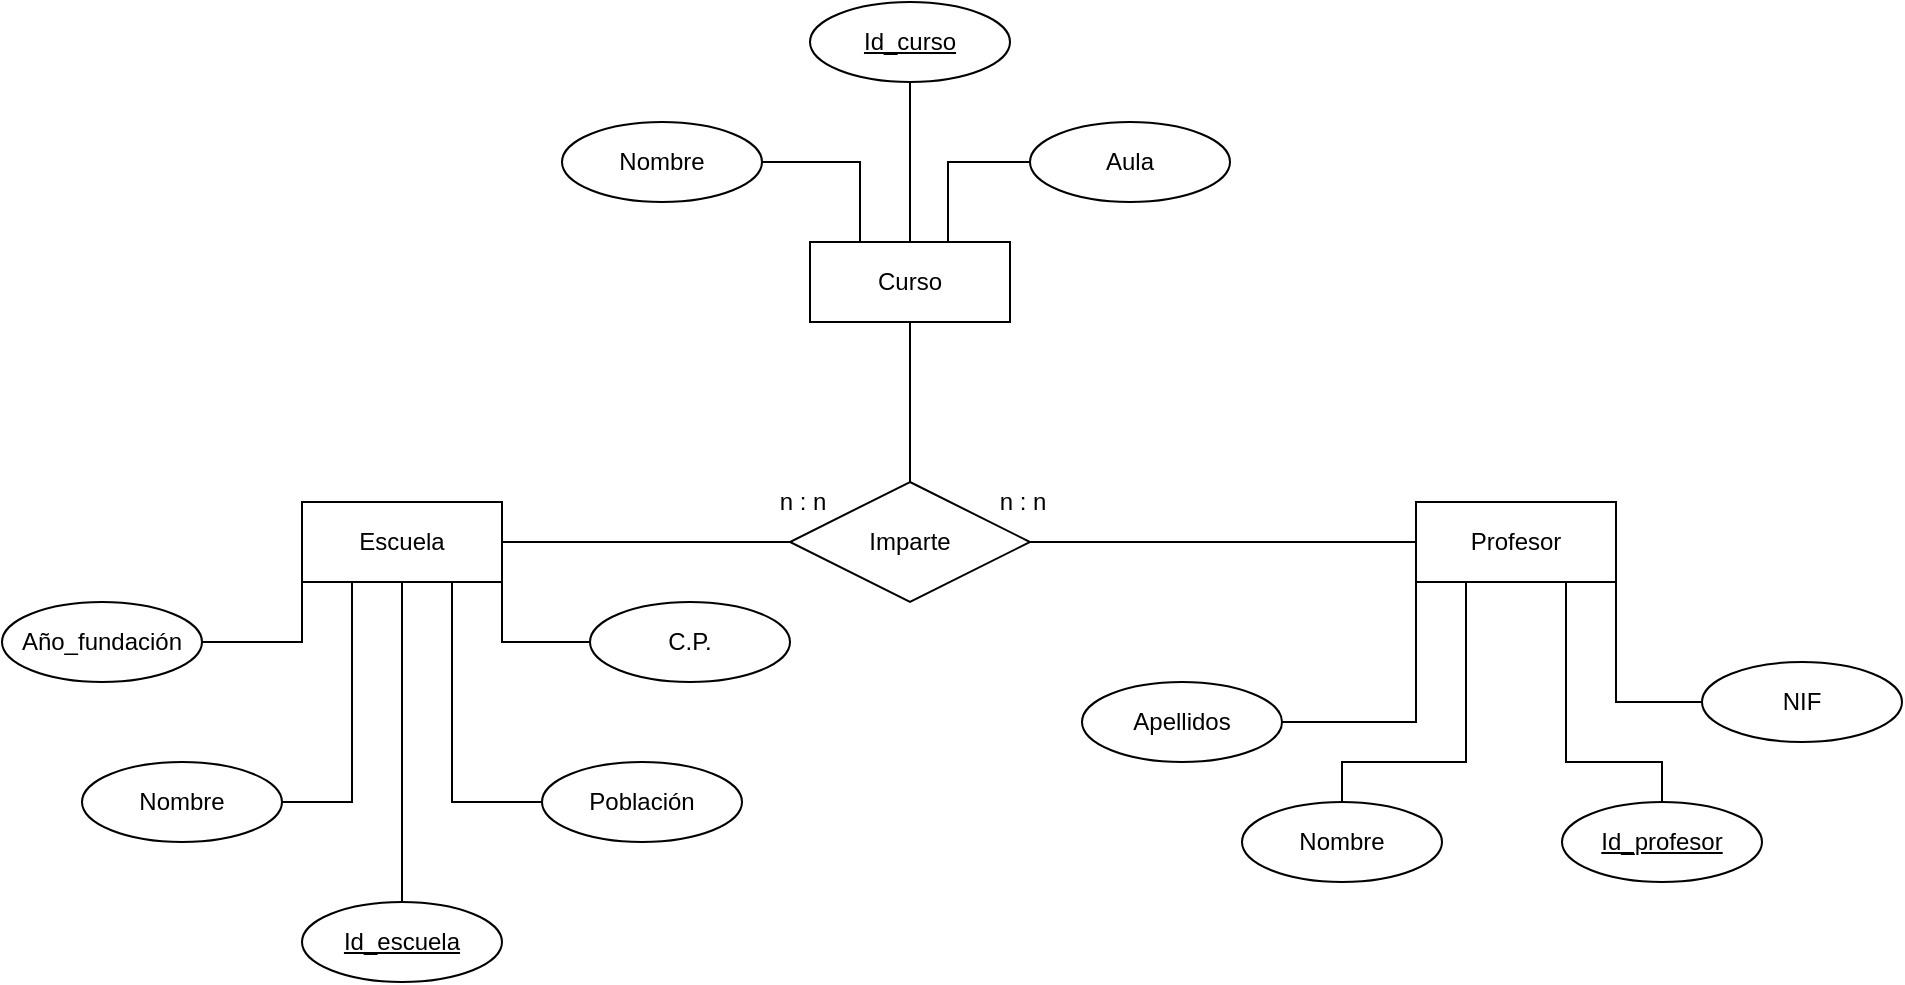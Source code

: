 <mxfile version="13.7.9" type="device"><diagram id="xyxoduo5GCfaYOKQT1UZ" name="Página-1"><mxGraphModel dx="1086" dy="806" grid="1" gridSize="10" guides="1" tooltips="1" connect="1" arrows="1" fold="1" page="1" pageScale="1" pageWidth="827" pageHeight="1169" math="0" shadow="0"><root><mxCell id="0"/><mxCell id="1" parent="0"/><mxCell id="jiKEyw5DZdCb9ZQOd3ZX-1" value="Escuela" style="whiteSpace=wrap;html=1;align=center;" parent="1" vertex="1"><mxGeometry x="170" y="280" width="100" height="40" as="geometry"/></mxCell><mxCell id="HJzyJgspTyU4Z0wZsWg2-5" style="edgeStyle=orthogonalEdgeStyle;rounded=0;orthogonalLoop=1;jettySize=auto;html=1;entryX=1;entryY=0.5;entryDx=0;entryDy=0;endArrow=none;endFill=0;" edge="1" parent="1" source="jiKEyw5DZdCb9ZQOd3ZX-2" target="jiKEyw5DZdCb9ZQOd3ZX-36"><mxGeometry relative="1" as="geometry"/></mxCell><mxCell id="jiKEyw5DZdCb9ZQOd3ZX-2" value="Profesor" style="whiteSpace=wrap;html=1;align=center;" parent="1" vertex="1"><mxGeometry x="727" y="280" width="100" height="40" as="geometry"/></mxCell><mxCell id="jiKEyw5DZdCb9ZQOd3ZX-3" value="Curso" style="whiteSpace=wrap;html=1;align=center;" parent="1" vertex="1"><mxGeometry x="424" y="150" width="100" height="40" as="geometry"/></mxCell><mxCell id="jiKEyw5DZdCb9ZQOd3ZX-9" style="edgeStyle=orthogonalEdgeStyle;rounded=0;orthogonalLoop=1;jettySize=auto;html=1;exitX=0.5;exitY=0;exitDx=0;exitDy=0;entryX=0.5;entryY=1;entryDx=0;entryDy=0;endArrow=none;endFill=0;" parent="1" source="jiKEyw5DZdCb9ZQOd3ZX-4" target="jiKEyw5DZdCb9ZQOd3ZX-1" edge="1"><mxGeometry relative="1" as="geometry"/></mxCell><mxCell id="jiKEyw5DZdCb9ZQOd3ZX-4" value="Id_escuela" style="ellipse;whiteSpace=wrap;html=1;align=center;fontStyle=4;" parent="1" vertex="1"><mxGeometry x="170" y="480" width="100" height="40" as="geometry"/></mxCell><mxCell id="HJzyJgspTyU4Z0wZsWg2-4" style="edgeStyle=orthogonalEdgeStyle;rounded=0;orthogonalLoop=1;jettySize=auto;html=1;entryX=0.25;entryY=1;entryDx=0;entryDy=0;endArrow=none;endFill=0;" edge="1" parent="1" source="jiKEyw5DZdCb9ZQOd3ZX-5" target="jiKEyw5DZdCb9ZQOd3ZX-1"><mxGeometry relative="1" as="geometry"/></mxCell><mxCell id="jiKEyw5DZdCb9ZQOd3ZX-5" value="Nombre" style="ellipse;whiteSpace=wrap;html=1;align=center;" parent="1" vertex="1"><mxGeometry x="60" y="410" width="100" height="40" as="geometry"/></mxCell><mxCell id="HJzyJgspTyU4Z0wZsWg2-2" style="edgeStyle=orthogonalEdgeStyle;rounded=0;orthogonalLoop=1;jettySize=auto;html=1;entryX=0.75;entryY=1;entryDx=0;entryDy=0;endArrow=none;endFill=0;" edge="1" parent="1" source="jiKEyw5DZdCb9ZQOd3ZX-6" target="jiKEyw5DZdCb9ZQOd3ZX-1"><mxGeometry relative="1" as="geometry"/></mxCell><mxCell id="jiKEyw5DZdCb9ZQOd3ZX-6" value="Población" style="ellipse;whiteSpace=wrap;html=1;align=center;" parent="1" vertex="1"><mxGeometry x="290" y="410" width="100" height="40" as="geometry"/></mxCell><mxCell id="jiKEyw5DZdCb9ZQOd3ZX-12" style="edgeStyle=orthogonalEdgeStyle;rounded=0;orthogonalLoop=1;jettySize=auto;html=1;entryX=1;entryY=1;entryDx=0;entryDy=0;endArrow=none;endFill=0;" parent="1" source="jiKEyw5DZdCb9ZQOd3ZX-7" target="jiKEyw5DZdCb9ZQOd3ZX-1" edge="1"><mxGeometry relative="1" as="geometry"/></mxCell><mxCell id="jiKEyw5DZdCb9ZQOd3ZX-7" value="C.P." style="ellipse;whiteSpace=wrap;html=1;align=center;" parent="1" vertex="1"><mxGeometry x="314" y="330" width="100" height="40" as="geometry"/></mxCell><mxCell id="HJzyJgspTyU4Z0wZsWg2-3" style="edgeStyle=orthogonalEdgeStyle;rounded=0;orthogonalLoop=1;jettySize=auto;html=1;entryX=0;entryY=1;entryDx=0;entryDy=0;endArrow=none;endFill=0;" edge="1" parent="1" source="jiKEyw5DZdCb9ZQOd3ZX-8" target="jiKEyw5DZdCb9ZQOd3ZX-1"><mxGeometry relative="1" as="geometry"/></mxCell><mxCell id="jiKEyw5DZdCb9ZQOd3ZX-8" value="Año_fundación" style="ellipse;whiteSpace=wrap;html=1;align=center;" parent="1" vertex="1"><mxGeometry x="20" y="330" width="100" height="40" as="geometry"/></mxCell><mxCell id="jiKEyw5DZdCb9ZQOd3ZX-18" style="edgeStyle=orthogonalEdgeStyle;rounded=0;orthogonalLoop=1;jettySize=auto;html=1;entryX=0.5;entryY=0;entryDx=0;entryDy=0;endArrow=none;endFill=0;" parent="1" source="jiKEyw5DZdCb9ZQOd3ZX-14" target="jiKEyw5DZdCb9ZQOd3ZX-3" edge="1"><mxGeometry relative="1" as="geometry"/></mxCell><mxCell id="jiKEyw5DZdCb9ZQOd3ZX-14" value="Id_curso" style="ellipse;whiteSpace=wrap;html=1;align=center;fontStyle=4;" parent="1" vertex="1"><mxGeometry x="424" y="30" width="100" height="40" as="geometry"/></mxCell><mxCell id="jiKEyw5DZdCb9ZQOd3ZX-17" style="edgeStyle=orthogonalEdgeStyle;rounded=0;orthogonalLoop=1;jettySize=auto;html=1;entryX=0.25;entryY=0;entryDx=0;entryDy=0;endArrow=none;endFill=0;" parent="1" source="jiKEyw5DZdCb9ZQOd3ZX-15" target="jiKEyw5DZdCb9ZQOd3ZX-3" edge="1"><mxGeometry relative="1" as="geometry"/></mxCell><mxCell id="jiKEyw5DZdCb9ZQOd3ZX-15" value="Nombre" style="ellipse;whiteSpace=wrap;html=1;align=center;" parent="1" vertex="1"><mxGeometry x="300" y="90" width="100" height="40" as="geometry"/></mxCell><mxCell id="jiKEyw5DZdCb9ZQOd3ZX-19" style="edgeStyle=orthogonalEdgeStyle;rounded=0;orthogonalLoop=1;jettySize=auto;html=1;entryX=0.69;entryY=0;entryDx=0;entryDy=0;entryPerimeter=0;endArrow=none;endFill=0;" parent="1" source="jiKEyw5DZdCb9ZQOd3ZX-16" target="jiKEyw5DZdCb9ZQOd3ZX-3" edge="1"><mxGeometry relative="1" as="geometry"/></mxCell><mxCell id="jiKEyw5DZdCb9ZQOd3ZX-16" value="Aula" style="ellipse;whiteSpace=wrap;html=1;align=center;" parent="1" vertex="1"><mxGeometry x="534" y="90" width="100" height="40" as="geometry"/></mxCell><mxCell id="HJzyJgspTyU4Z0wZsWg2-9" style="edgeStyle=orthogonalEdgeStyle;rounded=0;orthogonalLoop=1;jettySize=auto;html=1;entryX=0.75;entryY=1;entryDx=0;entryDy=0;endArrow=none;endFill=0;" edge="1" parent="1" source="jiKEyw5DZdCb9ZQOd3ZX-20" target="jiKEyw5DZdCb9ZQOd3ZX-2"><mxGeometry relative="1" as="geometry"><Array as="points"><mxPoint x="850" y="410"/><mxPoint x="802" y="410"/></Array></mxGeometry></mxCell><mxCell id="jiKEyw5DZdCb9ZQOd3ZX-20" value="Id_profesor" style="ellipse;whiteSpace=wrap;html=1;align=center;fontStyle=4;" parent="1" vertex="1"><mxGeometry x="800" y="430" width="100" height="40" as="geometry"/></mxCell><mxCell id="HJzyJgspTyU4Z0wZsWg2-11" style="edgeStyle=orthogonalEdgeStyle;rounded=0;orthogonalLoop=1;jettySize=auto;html=1;entryX=1;entryY=1;entryDx=0;entryDy=0;endArrow=none;endFill=0;" edge="1" parent="1" source="jiKEyw5DZdCb9ZQOd3ZX-21" target="jiKEyw5DZdCb9ZQOd3ZX-2"><mxGeometry relative="1" as="geometry"/></mxCell><mxCell id="jiKEyw5DZdCb9ZQOd3ZX-21" value="NIF" style="ellipse;whiteSpace=wrap;html=1;align=center;" parent="1" vertex="1"><mxGeometry x="870" y="360" width="100" height="40" as="geometry"/></mxCell><mxCell id="HJzyJgspTyU4Z0wZsWg2-8" style="edgeStyle=orthogonalEdgeStyle;rounded=0;orthogonalLoop=1;jettySize=auto;html=1;entryX=0.25;entryY=1;entryDx=0;entryDy=0;endArrow=none;endFill=0;" edge="1" parent="1" source="jiKEyw5DZdCb9ZQOd3ZX-22" target="jiKEyw5DZdCb9ZQOd3ZX-2"><mxGeometry relative="1" as="geometry"><Array as="points"><mxPoint x="690" y="410"/><mxPoint x="752" y="410"/></Array></mxGeometry></mxCell><mxCell id="jiKEyw5DZdCb9ZQOd3ZX-22" value="Nombre" style="ellipse;whiteSpace=wrap;html=1;align=center;" parent="1" vertex="1"><mxGeometry x="640" y="430" width="100" height="40" as="geometry"/></mxCell><mxCell id="HJzyJgspTyU4Z0wZsWg2-6" style="edgeStyle=orthogonalEdgeStyle;rounded=0;orthogonalLoop=1;jettySize=auto;html=1;entryX=0;entryY=1;entryDx=0;entryDy=0;endArrow=none;endFill=0;" edge="1" parent="1" source="jiKEyw5DZdCb9ZQOd3ZX-23" target="jiKEyw5DZdCb9ZQOd3ZX-2"><mxGeometry relative="1" as="geometry"/></mxCell><mxCell id="jiKEyw5DZdCb9ZQOd3ZX-23" value="Apellidos" style="ellipse;whiteSpace=wrap;html=1;align=center;" parent="1" vertex="1"><mxGeometry x="560" y="370" width="100" height="40" as="geometry"/></mxCell><mxCell id="jiKEyw5DZdCb9ZQOd3ZX-37" style="edgeStyle=orthogonalEdgeStyle;rounded=0;orthogonalLoop=1;jettySize=auto;html=1;entryX=1;entryY=0.5;entryDx=0;entryDy=0;endArrow=none;endFill=0;" parent="1" source="jiKEyw5DZdCb9ZQOd3ZX-36" target="jiKEyw5DZdCb9ZQOd3ZX-1" edge="1"><mxGeometry relative="1" as="geometry"/></mxCell><mxCell id="jiKEyw5DZdCb9ZQOd3ZX-38" style="edgeStyle=orthogonalEdgeStyle;rounded=0;orthogonalLoop=1;jettySize=auto;html=1;entryX=0.5;entryY=1;entryDx=0;entryDy=0;endArrow=none;endFill=0;" parent="1" source="jiKEyw5DZdCb9ZQOd3ZX-36" target="jiKEyw5DZdCb9ZQOd3ZX-3" edge="1"><mxGeometry relative="1" as="geometry"/></mxCell><mxCell id="jiKEyw5DZdCb9ZQOd3ZX-36" value="Imparte" style="shape=rhombus;perimeter=rhombusPerimeter;whiteSpace=wrap;html=1;align=center;" parent="1" vertex="1"><mxGeometry x="414" y="270" width="120" height="60" as="geometry"/></mxCell><mxCell id="lTaHg89NIMyYvgxHWjph-2" value="n : n" style="text;html=1;resizable=0;autosize=1;align=center;verticalAlign=middle;points=[];fillColor=none;strokeColor=none;rounded=0;" parent="1" vertex="1"><mxGeometry x="400" y="270" width="40" height="20" as="geometry"/></mxCell><mxCell id="lTaHg89NIMyYvgxHWjph-3" value="n : n" style="text;html=1;resizable=0;autosize=1;align=center;verticalAlign=middle;points=[];fillColor=none;strokeColor=none;rounded=0;" parent="1" vertex="1"><mxGeometry x="510" y="270" width="40" height="20" as="geometry"/></mxCell></root></mxGraphModel></diagram></mxfile>